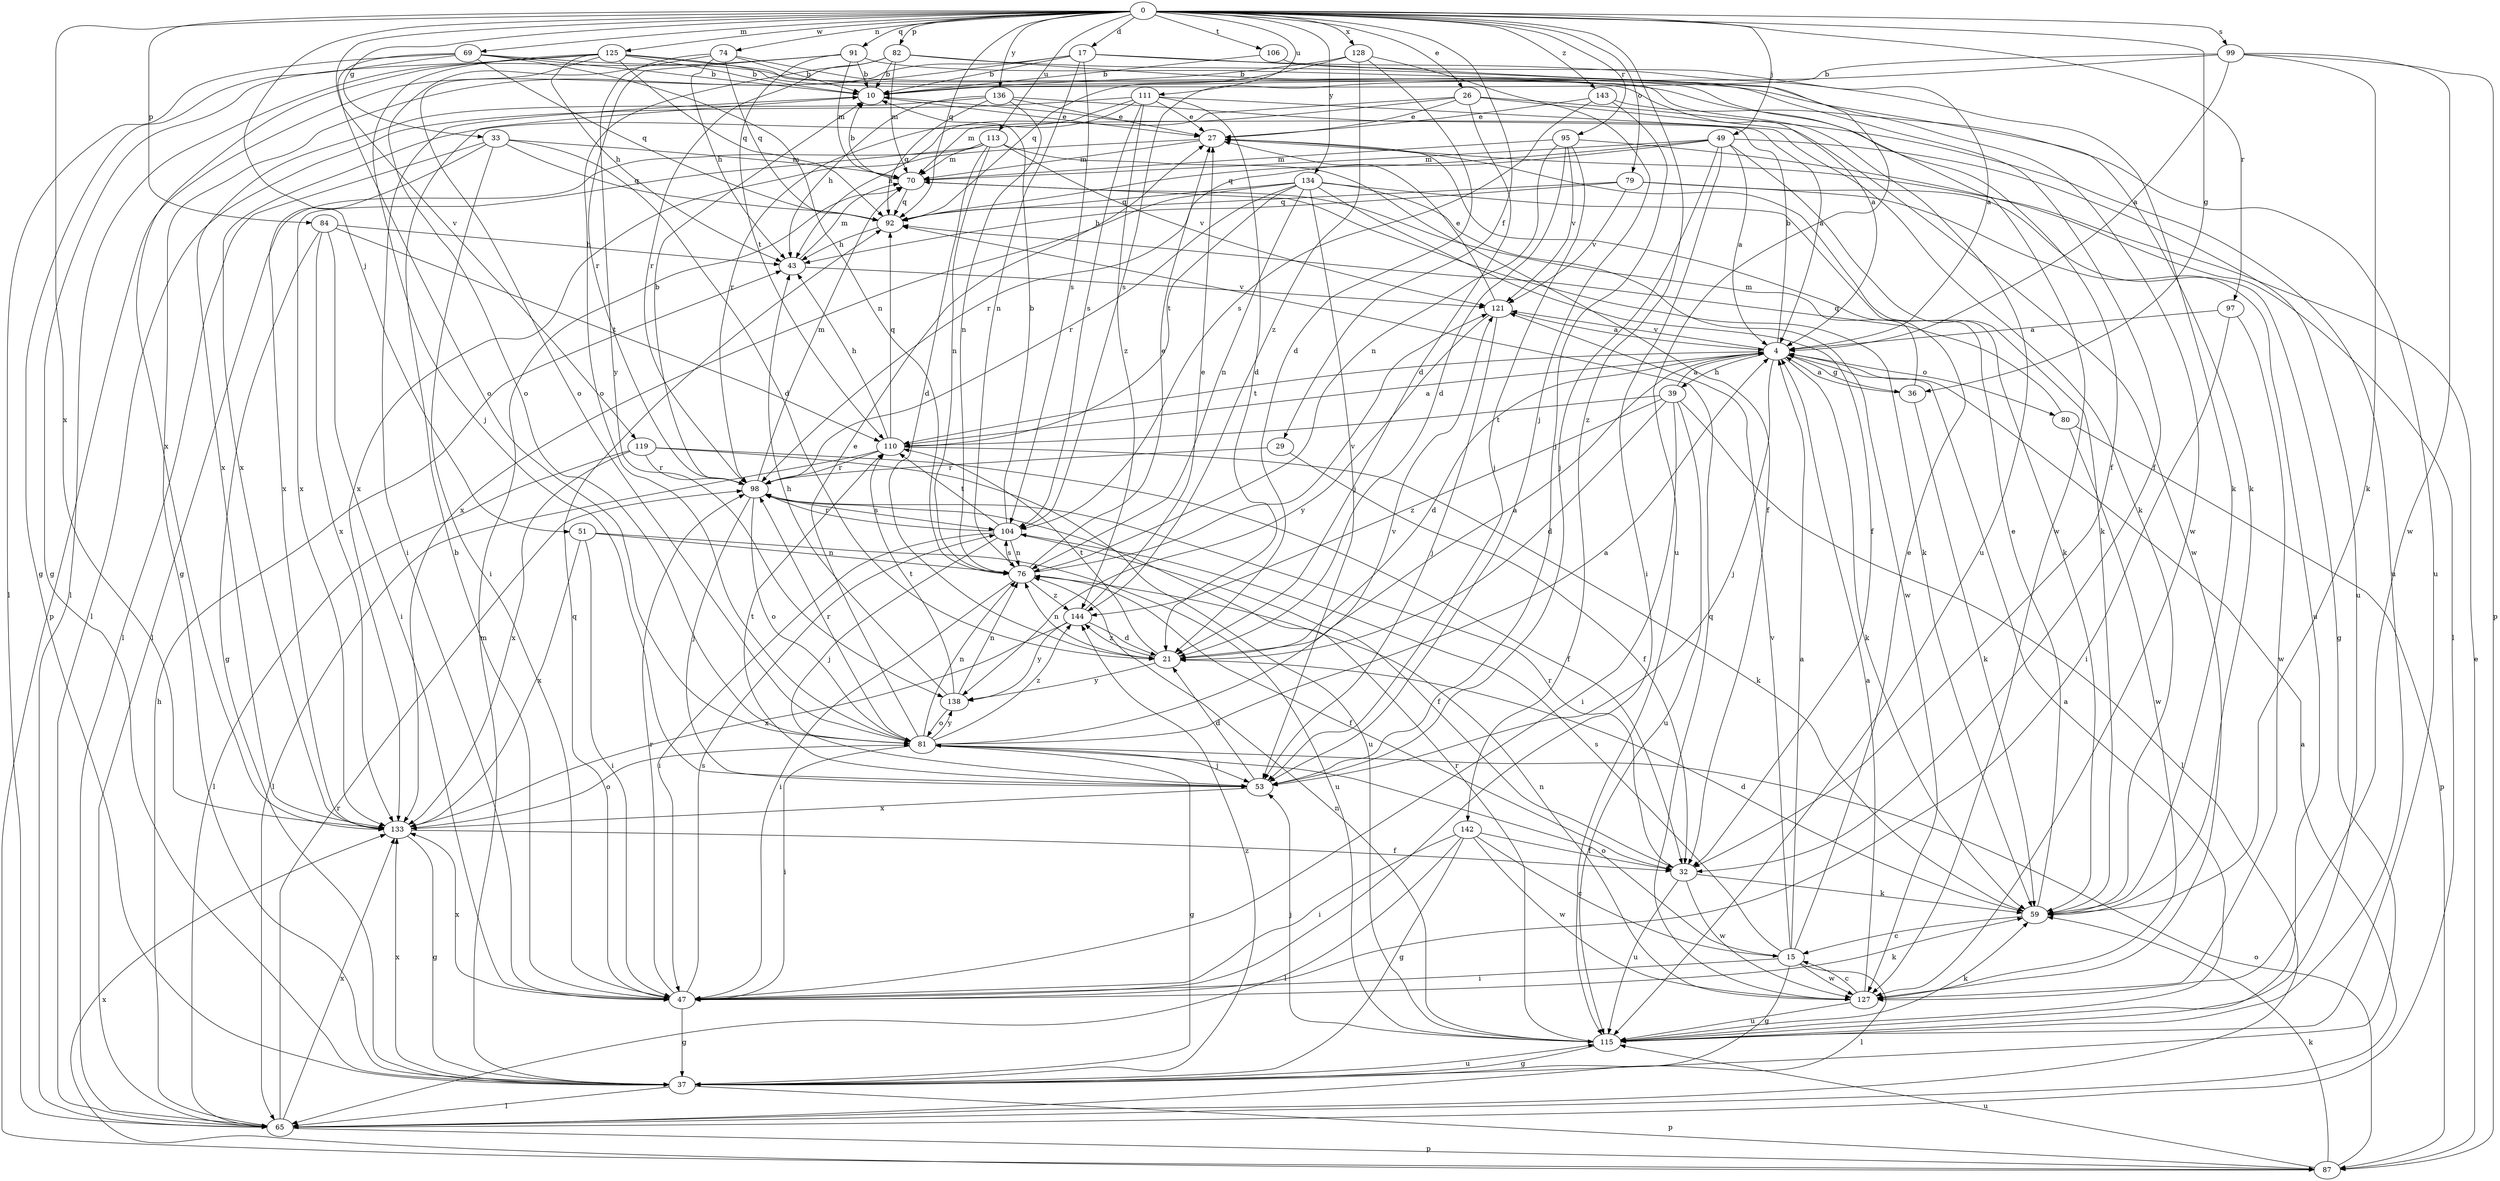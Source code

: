 strict digraph  {
0;
4;
10;
15;
17;
21;
26;
27;
29;
32;
33;
36;
37;
39;
43;
47;
49;
51;
53;
59;
65;
69;
70;
74;
76;
79;
80;
81;
82;
84;
87;
91;
92;
95;
97;
98;
99;
104;
106;
110;
111;
113;
115;
119;
121;
125;
127;
128;
133;
134;
136;
138;
142;
143;
144;
0 -> 17  [label=d];
0 -> 26  [label=e];
0 -> 29  [label=f];
0 -> 33  [label=g];
0 -> 36  [label=g];
0 -> 49  [label=j];
0 -> 51  [label=j];
0 -> 69  [label=m];
0 -> 74  [label=n];
0 -> 79  [label=o];
0 -> 82  [label=p];
0 -> 84  [label=p];
0 -> 91  [label=q];
0 -> 92  [label=q];
0 -> 95  [label=r];
0 -> 97  [label=r];
0 -> 99  [label=s];
0 -> 106  [label=t];
0 -> 111  [label=u];
0 -> 113  [label=u];
0 -> 119  [label=v];
0 -> 125  [label=w];
0 -> 128  [label=x];
0 -> 133  [label=x];
0 -> 134  [label=y];
0 -> 136  [label=y];
0 -> 142  [label=z];
0 -> 143  [label=z];
4 -> 10  [label=b];
4 -> 21  [label=d];
4 -> 36  [label=g];
4 -> 39  [label=h];
4 -> 53  [label=j];
4 -> 59  [label=k];
4 -> 80  [label=o];
4 -> 110  [label=t];
4 -> 121  [label=v];
10 -> 27  [label=e];
10 -> 47  [label=i];
15 -> 4  [label=a];
15 -> 27  [label=e];
15 -> 37  [label=g];
15 -> 47  [label=i];
15 -> 65  [label=l];
15 -> 81  [label=o];
15 -> 104  [label=s];
15 -> 121  [label=v];
15 -> 127  [label=w];
17 -> 10  [label=b];
17 -> 37  [label=g];
17 -> 59  [label=k];
17 -> 76  [label=n];
17 -> 87  [label=p];
17 -> 104  [label=s];
17 -> 115  [label=u];
21 -> 4  [label=a];
21 -> 76  [label=n];
21 -> 110  [label=t];
21 -> 138  [label=y];
21 -> 144  [label=z];
26 -> 21  [label=d];
26 -> 27  [label=e];
26 -> 43  [label=h];
26 -> 70  [label=m];
26 -> 115  [label=u];
26 -> 127  [label=w];
27 -> 70  [label=m];
27 -> 133  [label=x];
29 -> 32  [label=f];
29 -> 98  [label=r];
32 -> 59  [label=k];
32 -> 98  [label=r];
32 -> 115  [label=u];
32 -> 127  [label=w];
33 -> 21  [label=d];
33 -> 47  [label=i];
33 -> 65  [label=l];
33 -> 70  [label=m];
33 -> 92  [label=q];
33 -> 133  [label=x];
36 -> 4  [label=a];
36 -> 59  [label=k];
36 -> 70  [label=m];
37 -> 65  [label=l];
37 -> 70  [label=m];
37 -> 87  [label=p];
37 -> 115  [label=u];
37 -> 133  [label=x];
37 -> 144  [label=z];
39 -> 4  [label=a];
39 -> 21  [label=d];
39 -> 47  [label=i];
39 -> 65  [label=l];
39 -> 110  [label=t];
39 -> 115  [label=u];
39 -> 144  [label=z];
43 -> 70  [label=m];
43 -> 121  [label=v];
47 -> 10  [label=b];
47 -> 37  [label=g];
47 -> 59  [label=k];
47 -> 92  [label=q];
47 -> 98  [label=r];
47 -> 104  [label=s];
47 -> 133  [label=x];
49 -> 4  [label=a];
49 -> 47  [label=i];
49 -> 53  [label=j];
49 -> 59  [label=k];
49 -> 70  [label=m];
49 -> 92  [label=q];
49 -> 98  [label=r];
49 -> 115  [label=u];
51 -> 47  [label=i];
51 -> 76  [label=n];
51 -> 115  [label=u];
51 -> 133  [label=x];
53 -> 21  [label=d];
53 -> 110  [label=t];
53 -> 133  [label=x];
59 -> 15  [label=c];
59 -> 21  [label=d];
59 -> 27  [label=e];
65 -> 4  [label=a];
65 -> 43  [label=h];
65 -> 87  [label=p];
65 -> 98  [label=r];
65 -> 133  [label=x];
69 -> 10  [label=b];
69 -> 32  [label=f];
69 -> 37  [label=g];
69 -> 65  [label=l];
69 -> 76  [label=n];
69 -> 81  [label=o];
69 -> 92  [label=q];
70 -> 10  [label=b];
70 -> 59  [label=k];
70 -> 92  [label=q];
74 -> 10  [label=b];
74 -> 43  [label=h];
74 -> 81  [label=o];
74 -> 92  [label=q];
74 -> 127  [label=w];
74 -> 138  [label=y];
76 -> 27  [label=e];
76 -> 32  [label=f];
76 -> 47  [label=i];
76 -> 104  [label=s];
76 -> 121  [label=v];
76 -> 144  [label=z];
79 -> 37  [label=g];
79 -> 43  [label=h];
79 -> 92  [label=q];
79 -> 115  [label=u];
79 -> 121  [label=v];
80 -> 87  [label=p];
80 -> 92  [label=q];
80 -> 127  [label=w];
81 -> 4  [label=a];
81 -> 27  [label=e];
81 -> 37  [label=g];
81 -> 47  [label=i];
81 -> 53  [label=j];
81 -> 76  [label=n];
81 -> 98  [label=r];
81 -> 121  [label=v];
81 -> 138  [label=y];
81 -> 144  [label=z];
82 -> 10  [label=b];
82 -> 32  [label=f];
82 -> 70  [label=m];
82 -> 81  [label=o];
82 -> 98  [label=r];
82 -> 127  [label=w];
84 -> 37  [label=g];
84 -> 43  [label=h];
84 -> 47  [label=i];
84 -> 110  [label=t];
84 -> 133  [label=x];
87 -> 27  [label=e];
87 -> 59  [label=k];
87 -> 81  [label=o];
87 -> 115  [label=u];
87 -> 133  [label=x];
91 -> 10  [label=b];
91 -> 59  [label=k];
91 -> 65  [label=l];
91 -> 70  [label=m];
91 -> 98  [label=r];
91 -> 110  [label=t];
92 -> 43  [label=h];
95 -> 21  [label=d];
95 -> 53  [label=j];
95 -> 65  [label=l];
95 -> 70  [label=m];
95 -> 76  [label=n];
95 -> 121  [label=v];
97 -> 4  [label=a];
97 -> 47  [label=i];
97 -> 127  [label=w];
98 -> 10  [label=b];
98 -> 53  [label=j];
98 -> 70  [label=m];
98 -> 81  [label=o];
98 -> 104  [label=s];
99 -> 4  [label=a];
99 -> 10  [label=b];
99 -> 59  [label=k];
99 -> 87  [label=p];
99 -> 104  [label=s];
99 -> 127  [label=w];
104 -> 10  [label=b];
104 -> 32  [label=f];
104 -> 47  [label=i];
104 -> 53  [label=j];
104 -> 76  [label=n];
104 -> 98  [label=r];
104 -> 110  [label=t];
106 -> 4  [label=a];
106 -> 10  [label=b];
110 -> 4  [label=a];
110 -> 43  [label=h];
110 -> 59  [label=k];
110 -> 65  [label=l];
110 -> 92  [label=q];
110 -> 98  [label=r];
111 -> 21  [label=d];
111 -> 27  [label=e];
111 -> 59  [label=k];
111 -> 65  [label=l];
111 -> 98  [label=r];
111 -> 104  [label=s];
111 -> 133  [label=x];
111 -> 144  [label=z];
113 -> 21  [label=d];
113 -> 32  [label=f];
113 -> 65  [label=l];
113 -> 70  [label=m];
113 -> 76  [label=n];
113 -> 121  [label=v];
113 -> 133  [label=x];
115 -> 4  [label=a];
115 -> 37  [label=g];
115 -> 53  [label=j];
115 -> 59  [label=k];
115 -> 76  [label=n];
115 -> 98  [label=r];
119 -> 32  [label=f];
119 -> 65  [label=l];
119 -> 98  [label=r];
119 -> 115  [label=u];
119 -> 133  [label=x];
121 -> 4  [label=a];
121 -> 27  [label=e];
121 -> 53  [label=j];
121 -> 138  [label=y];
125 -> 4  [label=a];
125 -> 10  [label=b];
125 -> 37  [label=g];
125 -> 43  [label=h];
125 -> 53  [label=j];
125 -> 81  [label=o];
125 -> 92  [label=q];
125 -> 115  [label=u];
125 -> 133  [label=x];
127 -> 4  [label=a];
127 -> 15  [label=c];
127 -> 76  [label=n];
127 -> 92  [label=q];
127 -> 115  [label=u];
128 -> 10  [label=b];
128 -> 21  [label=d];
128 -> 53  [label=j];
128 -> 92  [label=q];
128 -> 144  [label=z];
133 -> 32  [label=f];
133 -> 37  [label=g];
133 -> 81  [label=o];
134 -> 32  [label=f];
134 -> 53  [label=j];
134 -> 59  [label=k];
134 -> 76  [label=n];
134 -> 92  [label=q];
134 -> 98  [label=r];
134 -> 110  [label=t];
134 -> 127  [label=w];
134 -> 133  [label=x];
136 -> 4  [label=a];
136 -> 27  [label=e];
136 -> 43  [label=h];
136 -> 76  [label=n];
136 -> 92  [label=q];
136 -> 133  [label=x];
138 -> 43  [label=h];
138 -> 76  [label=n];
138 -> 81  [label=o];
138 -> 110  [label=t];
142 -> 15  [label=c];
142 -> 32  [label=f];
142 -> 37  [label=g];
142 -> 47  [label=i];
142 -> 65  [label=l];
142 -> 127  [label=w];
143 -> 27  [label=e];
143 -> 53  [label=j];
143 -> 104  [label=s];
143 -> 115  [label=u];
144 -> 21  [label=d];
144 -> 27  [label=e];
144 -> 133  [label=x];
144 -> 138  [label=y];
}
